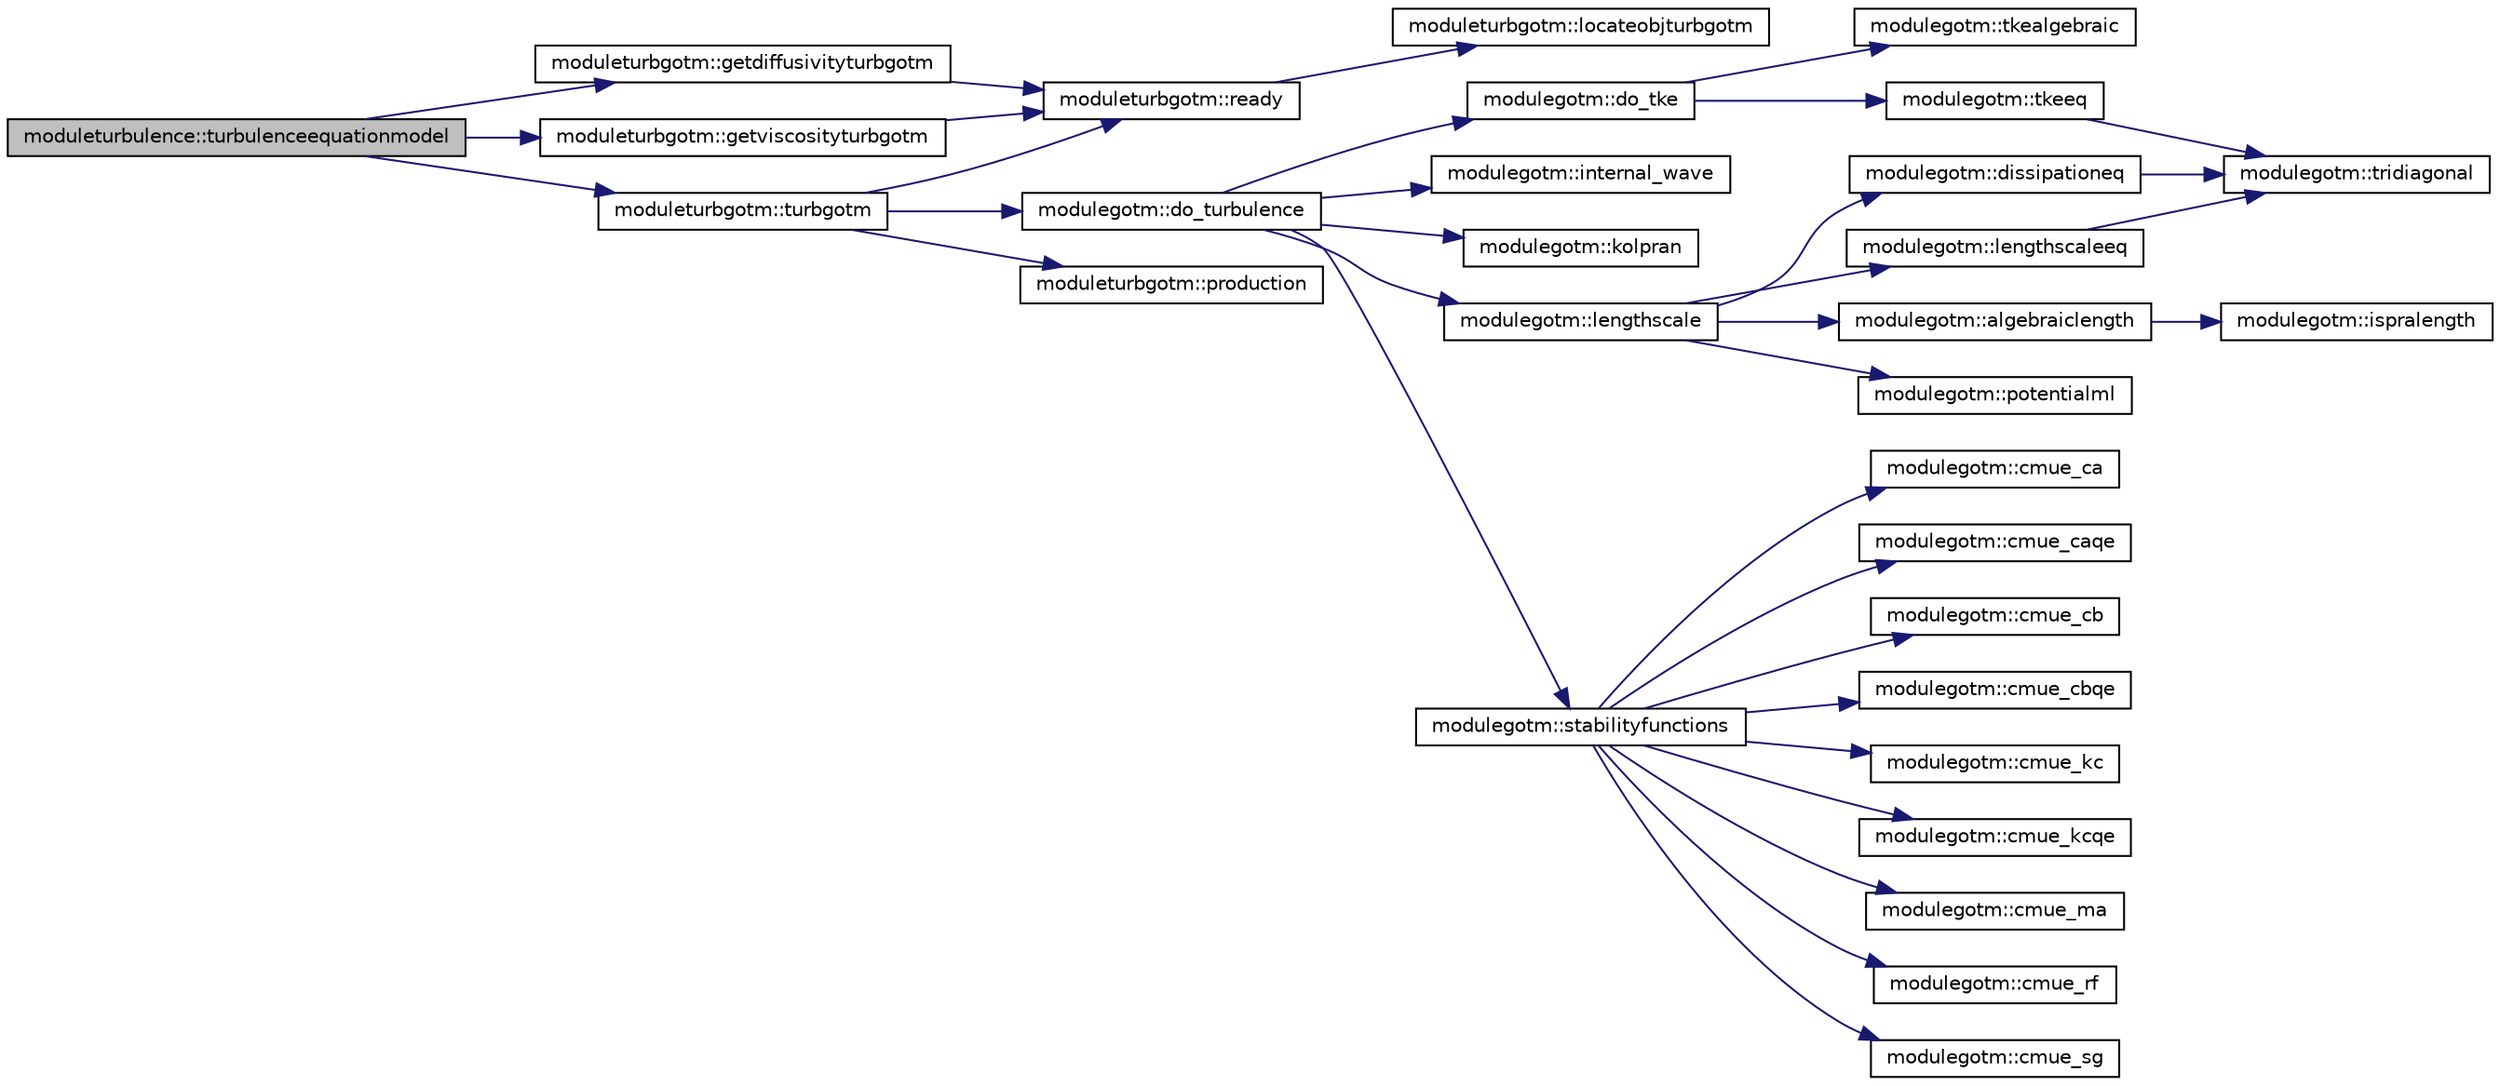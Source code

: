 digraph "moduleturbulence::turbulenceequationmodel"
{
 // LATEX_PDF_SIZE
  edge [fontname="Helvetica",fontsize="10",labelfontname="Helvetica",labelfontsize="10"];
  node [fontname="Helvetica",fontsize="10",shape=record];
  rankdir="LR";
  Node1 [label="moduleturbulence::turbulenceequationmodel",height=0.2,width=0.4,color="black", fillcolor="grey75", style="filled", fontcolor="black",tooltip=" "];
  Node1 -> Node2 [color="midnightblue",fontsize="10",style="solid"];
  Node2 [label="moduleturbgotm::getdiffusivityturbgotm",height=0.2,width=0.4,color="black", fillcolor="white", style="filled",URL="$namespacemoduleturbgotm.html#a44eb11a0b54701f863dfae9be213de0e",tooltip=" "];
  Node2 -> Node3 [color="midnightblue",fontsize="10",style="solid"];
  Node3 [label="moduleturbgotm::ready",height=0.2,width=0.4,color="black", fillcolor="white", style="filled",URL="$namespacemoduleturbgotm.html#a8b59a232d6c61837f14e169cef43d695",tooltip=" "];
  Node3 -> Node4 [color="midnightblue",fontsize="10",style="solid"];
  Node4 [label="moduleturbgotm::locateobjturbgotm",height=0.2,width=0.4,color="black", fillcolor="white", style="filled",URL="$namespacemoduleturbgotm.html#a2445ccc2c59cf2ae892fd78dda123a3d",tooltip=" "];
  Node1 -> Node5 [color="midnightblue",fontsize="10",style="solid"];
  Node5 [label="moduleturbgotm::getviscosityturbgotm",height=0.2,width=0.4,color="black", fillcolor="white", style="filled",URL="$namespacemoduleturbgotm.html#a96d85a3644e939450eb599e84624f5b3",tooltip=" "];
  Node5 -> Node3 [color="midnightblue",fontsize="10",style="solid"];
  Node1 -> Node6 [color="midnightblue",fontsize="10",style="solid"];
  Node6 [label="moduleturbgotm::turbgotm",height=0.2,width=0.4,color="black", fillcolor="white", style="filled",URL="$namespacemoduleturbgotm.html#ab0d8f0e83e75ef88108e4b2bf04543c0",tooltip=" "];
  Node6 -> Node7 [color="midnightblue",fontsize="10",style="solid"];
  Node7 [label="modulegotm::do_turbulence",height=0.2,width=0.4,color="black", fillcolor="white", style="filled",URL="$namespacemodulegotm.html#a4ca35153e188114f4f02fe276d302d14",tooltip=" "];
  Node7 -> Node8 [color="midnightblue",fontsize="10",style="solid"];
  Node8 [label="modulegotm::do_tke",height=0.2,width=0.4,color="black", fillcolor="white", style="filled",URL="$namespacemodulegotm.html#ae39109acd910c29deba62e83a6edce50",tooltip=" "];
  Node8 -> Node9 [color="midnightblue",fontsize="10",style="solid"];
  Node9 [label="modulegotm::tkealgebraic",height=0.2,width=0.4,color="black", fillcolor="white", style="filled",URL="$namespacemodulegotm.html#afc07b47188fabbcdd572769fce2e7e97",tooltip=" "];
  Node8 -> Node10 [color="midnightblue",fontsize="10",style="solid"];
  Node10 [label="modulegotm::tkeeq",height=0.2,width=0.4,color="black", fillcolor="white", style="filled",URL="$namespacemodulegotm.html#aa2677c2275ef6e84a615765d4db0772c",tooltip=" "];
  Node10 -> Node11 [color="midnightblue",fontsize="10",style="solid"];
  Node11 [label="modulegotm::tridiagonal",height=0.2,width=0.4,color="black", fillcolor="white", style="filled",URL="$namespacemodulegotm.html#a95c763a61ad96de7516848ea4a686fdb",tooltip=" "];
  Node7 -> Node12 [color="midnightblue",fontsize="10",style="solid"];
  Node12 [label="modulegotm::internal_wave",height=0.2,width=0.4,color="black", fillcolor="white", style="filled",URL="$namespacemodulegotm.html#a4287a5fde4824d73e35ee66bf90b5f3b",tooltip=" "];
  Node7 -> Node13 [color="midnightblue",fontsize="10",style="solid"];
  Node13 [label="modulegotm::kolpran",height=0.2,width=0.4,color="black", fillcolor="white", style="filled",URL="$namespacemodulegotm.html#a41a284016e83d9fe85740b08ed8abdc2",tooltip=" "];
  Node7 -> Node14 [color="midnightblue",fontsize="10",style="solid"];
  Node14 [label="modulegotm::lengthscale",height=0.2,width=0.4,color="black", fillcolor="white", style="filled",URL="$namespacemodulegotm.html#a2d9e32d408a390b64575234c5dd95f62",tooltip=" "];
  Node14 -> Node15 [color="midnightblue",fontsize="10",style="solid"];
  Node15 [label="modulegotm::algebraiclength",height=0.2,width=0.4,color="black", fillcolor="white", style="filled",URL="$namespacemodulegotm.html#a91db88191066626042c7b8aba8a116ab",tooltip=" "];
  Node15 -> Node16 [color="midnightblue",fontsize="10",style="solid"];
  Node16 [label="modulegotm::ispralength",height=0.2,width=0.4,color="black", fillcolor="white", style="filled",URL="$namespacemodulegotm.html#a8afda9608a508419c6574b11765db424",tooltip=" "];
  Node14 -> Node17 [color="midnightblue",fontsize="10",style="solid"];
  Node17 [label="modulegotm::dissipationeq",height=0.2,width=0.4,color="black", fillcolor="white", style="filled",URL="$namespacemodulegotm.html#ac05dd8d50f9ddc2c286122142f8a400e",tooltip=" "];
  Node17 -> Node11 [color="midnightblue",fontsize="10",style="solid"];
  Node14 -> Node18 [color="midnightblue",fontsize="10",style="solid"];
  Node18 [label="modulegotm::lengthscaleeq",height=0.2,width=0.4,color="black", fillcolor="white", style="filled",URL="$namespacemodulegotm.html#a82edc4e2eec49fb4f24fc31918908aef",tooltip=" "];
  Node18 -> Node11 [color="midnightblue",fontsize="10",style="solid"];
  Node14 -> Node19 [color="midnightblue",fontsize="10",style="solid"];
  Node19 [label="modulegotm::potentialml",height=0.2,width=0.4,color="black", fillcolor="white", style="filled",URL="$namespacemodulegotm.html#a2ac21e06e59e99b089466cd065b15ca3",tooltip=" "];
  Node7 -> Node20 [color="midnightblue",fontsize="10",style="solid"];
  Node20 [label="modulegotm::stabilityfunctions",height=0.2,width=0.4,color="black", fillcolor="white", style="filled",URL="$namespacemodulegotm.html#a0e2f0ad43d12c00ed95b6fdef24dc5eb",tooltip=" "];
  Node20 -> Node21 [color="midnightblue",fontsize="10",style="solid"];
  Node21 [label="modulegotm::cmue_ca",height=0.2,width=0.4,color="black", fillcolor="white", style="filled",URL="$namespacemodulegotm.html#a8f3eabf069e4530d9ca2df0e3228c074",tooltip=" "];
  Node20 -> Node22 [color="midnightblue",fontsize="10",style="solid"];
  Node22 [label="modulegotm::cmue_caqe",height=0.2,width=0.4,color="black", fillcolor="white", style="filled",URL="$namespacemodulegotm.html#a38a0c42b81c2a8bae8ae60d20ed0df23",tooltip=" "];
  Node20 -> Node23 [color="midnightblue",fontsize="10",style="solid"];
  Node23 [label="modulegotm::cmue_cb",height=0.2,width=0.4,color="black", fillcolor="white", style="filled",URL="$namespacemodulegotm.html#a2b38e80c2393abb45f25640cd3fda481",tooltip=" "];
  Node20 -> Node24 [color="midnightblue",fontsize="10",style="solid"];
  Node24 [label="modulegotm::cmue_cbqe",height=0.2,width=0.4,color="black", fillcolor="white", style="filled",URL="$namespacemodulegotm.html#ab183ae0777bf5a1d3c5b4ebbb9c2b9b5",tooltip=" "];
  Node20 -> Node25 [color="midnightblue",fontsize="10",style="solid"];
  Node25 [label="modulegotm::cmue_kc",height=0.2,width=0.4,color="black", fillcolor="white", style="filled",URL="$namespacemodulegotm.html#a39841630271ec0cdc9e21a9bc1bfc289",tooltip=" "];
  Node20 -> Node26 [color="midnightblue",fontsize="10",style="solid"];
  Node26 [label="modulegotm::cmue_kcqe",height=0.2,width=0.4,color="black", fillcolor="white", style="filled",URL="$namespacemodulegotm.html#ab365e1ebbb95df9750427f6340cac165",tooltip=" "];
  Node20 -> Node27 [color="midnightblue",fontsize="10",style="solid"];
  Node27 [label="modulegotm::cmue_ma",height=0.2,width=0.4,color="black", fillcolor="white", style="filled",URL="$namespacemodulegotm.html#a35d3226a2d10d64e249360320b18c8a4",tooltip=" "];
  Node20 -> Node28 [color="midnightblue",fontsize="10",style="solid"];
  Node28 [label="modulegotm::cmue_rf",height=0.2,width=0.4,color="black", fillcolor="white", style="filled",URL="$namespacemodulegotm.html#a9f8f0a6e92610182a87816932d096a5a",tooltip=" "];
  Node20 -> Node29 [color="midnightblue",fontsize="10",style="solid"];
  Node29 [label="modulegotm::cmue_sg",height=0.2,width=0.4,color="black", fillcolor="white", style="filled",URL="$namespacemodulegotm.html#a532d05762eb6990a602d72c0cf825f66",tooltip=" "];
  Node6 -> Node30 [color="midnightblue",fontsize="10",style="solid"];
  Node30 [label="moduleturbgotm::production",height=0.2,width=0.4,color="black", fillcolor="white", style="filled",URL="$namespacemoduleturbgotm.html#a67c6b885be20c57ed033df6706d9adab",tooltip=" "];
  Node6 -> Node3 [color="midnightblue",fontsize="10",style="solid"];
}
